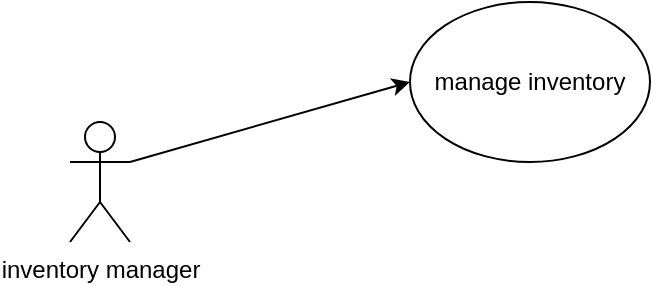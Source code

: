 <mxfile>
    <diagram name="Page-1" id="wkxYlIjZpfXv3NHhh4Hs">
        <mxGraphModel dx="1696" dy="1393" grid="1" gridSize="10" guides="1" tooltips="1" connect="1" arrows="1" fold="1" page="1" pageScale="1" pageWidth="1100" pageHeight="850" math="0" shadow="0">
            <root>
                <mxCell id="0"/>
                <mxCell id="1" parent="0"/>
                <mxCell id="SMYCNPX6eMEF9_aZok6F-3" style="rounded=0;orthogonalLoop=1;jettySize=auto;html=1;exitX=1;exitY=0.333;exitDx=0;exitDy=0;exitPerimeter=0;entryX=0;entryY=0.5;entryDx=0;entryDy=0;" parent="1" source="SMYCNPX6eMEF9_aZok6F-1" target="SMYCNPX6eMEF9_aZok6F-2" edge="1">
                    <mxGeometry relative="1" as="geometry"/>
                </mxCell>
                <mxCell id="SMYCNPX6eMEF9_aZok6F-1" value="inventory manager" style="shape=umlActor;verticalLabelPosition=bottom;verticalAlign=top;html=1;outlineConnect=0;" parent="1" vertex="1">
                    <mxGeometry x="405" y="365" width="30" height="60" as="geometry"/>
                </mxCell>
                <mxCell id="SMYCNPX6eMEF9_aZok6F-2" value="manage inventory" style="ellipse;whiteSpace=wrap;html=1;" parent="1" vertex="1">
                    <mxGeometry x="575" y="305" width="120" height="80" as="geometry"/>
                </mxCell>
            </root>
        </mxGraphModel>
    </diagram>
</mxfile>